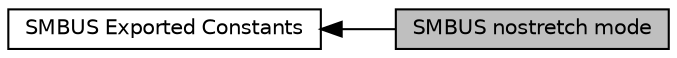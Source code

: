 digraph "SMBUS nostretch mode"
{
  edge [fontname="Helvetica",fontsize="10",labelfontname="Helvetica",labelfontsize="10"];
  node [fontname="Helvetica",fontsize="10",shape=record];
  rankdir=LR;
  Node0 [label="SMBUS nostretch mode",height=0.2,width=0.4,color="black", fillcolor="grey75", style="filled", fontcolor="black"];
  Node1 [label="SMBUS Exported Constants",height=0.2,width=0.4,color="black", fillcolor="white", style="filled",URL="$group___s_m_b_u_s___exported___constants.html"];
  Node1->Node0 [shape=plaintext, dir="back", style="solid"];
}
